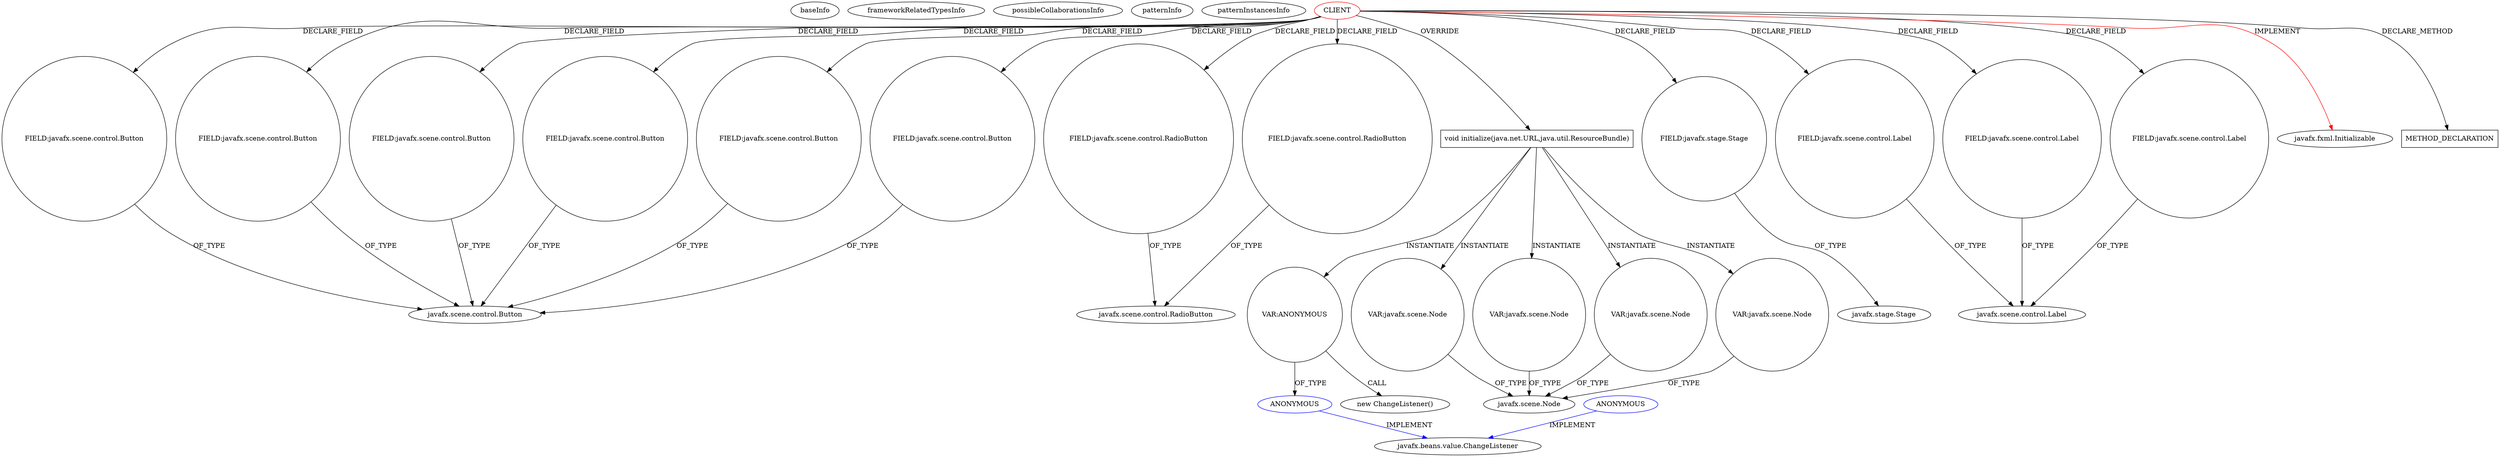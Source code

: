 digraph {
baseInfo[graphId=1362,category="pattern",isAnonymous=false,possibleRelation=true]
frameworkRelatedTypesInfo[0="javafx.fxml.Initializable"]
possibleCollaborationsInfo[0="1362~INSTANTIATION-OVERRIDING_METHOD_DECLARATION-~javafx.fxml.Initializable ~javafx.beans.value.ChangeListener ~false~true"]
patternInfo[frequency=2.0,patternRootClient=0]
patternInstancesInfo[0="bianconejo-CEFX~/bianconejo-CEFX/CEFX-master/src/cefx/CECommandeController.java~CECommandeController~2084",1="RomeoGolf-BC~/RomeoGolf-BC/BC-master/src/romeogolf/bc/MainController.java~MainController~1142"]
68[label="FIELD:javafx.scene.control.RadioButton",vertexType="FIELD_DECLARATION",isFrameworkType=false,shape=circle]
0[label="CLIENT",vertexType="ROOT_CLIENT_CLASS_DECLARATION",isFrameworkType=false,color=red]
18[label="FIELD:javafx.scene.control.Button",vertexType="FIELD_DECLARATION",isFrameworkType=false,shape=circle]
12[label="FIELD:javafx.scene.control.Button",vertexType="FIELD_DECLARATION",isFrameworkType=false,shape=circle]
10[label="FIELD:javafx.scene.control.Button",vertexType="FIELD_DECLARATION",isFrameworkType=false,shape=circle]
8[label="FIELD:javafx.scene.control.Button",vertexType="FIELD_DECLARATION",isFrameworkType=false,shape=circle]
14[label="FIELD:javafx.scene.control.Button",vertexType="FIELD_DECLARATION",isFrameworkType=false,shape=circle]
6[label="FIELD:javafx.scene.control.Button",vertexType="FIELD_DECLARATION",isFrameworkType=false,shape=circle]
69[label="javafx.scene.control.RadioButton",vertexType="FRAMEWORK_CLASS_TYPE",isFrameworkType=false]
70[label="FIELD:javafx.scene.control.RadioButton",vertexType="FIELD_DECLARATION",isFrameworkType=false,shape=circle]
104[label="void initialize(java.net.URL,java.util.ResourceBundle)",vertexType="OVERRIDING_METHOD_DECLARATION",isFrameworkType=false,shape=box]
48[label="FIELD:javafx.stage.Stage",vertexType="FIELD_DECLARATION",isFrameworkType=false,shape=circle]
56[label="FIELD:javafx.scene.control.Label",vertexType="FIELD_DECLARATION",isFrameworkType=false,shape=circle]
55[label="javafx.scene.control.Label",vertexType="FRAMEWORK_CLASS_TYPE",isFrameworkType=false]
54[label="FIELD:javafx.scene.control.Label",vertexType="FIELD_DECLARATION",isFrameworkType=false,shape=circle]
58[label="FIELD:javafx.scene.control.Label",vertexType="FIELD_DECLARATION",isFrameworkType=false,shape=circle]
7[label="javafx.scene.control.Button",vertexType="FRAMEWORK_CLASS_TYPE",isFrameworkType=false]
460[label="VAR:javafx.scene.Node",vertexType="VARIABLE_EXPRESION",isFrameworkType=false,shape=circle]
165[label="javafx.scene.Node",vertexType="FRAMEWORK_CLASS_TYPE",isFrameworkType=false]
322[label="VAR:javafx.scene.Node",vertexType="VARIABLE_EXPRESION",isFrameworkType=false,shape=circle]
185[label="VAR:ANONYMOUS",vertexType="VARIABLE_EXPRESION",isFrameworkType=false,shape=circle]
49[label="javafx.stage.Stage",vertexType="FRAMEWORK_CLASS_TYPE",isFrameworkType=false]
186[label="ANONYMOUS",vertexType="REFERENCE_ANONYMOUS_DECLARATION",isFrameworkType=false,color=blue]
184[label="new ChangeListener()",vertexType="CONSTRUCTOR_CALL",isFrameworkType=false]
174[label="javafx.beans.value.ChangeListener",vertexType="FRAMEWORK_INTERFACE_TYPE",isFrameworkType=false]
283[label="ANONYMOUS",vertexType="REFERENCE_ANONYMOUS_DECLARATION",isFrameworkType=false,color=blue]
466[label="VAR:javafx.scene.Node",vertexType="VARIABLE_EXPRESION",isFrameworkType=false,shape=circle]
1[label="javafx.fxml.Initializable",vertexType="FRAMEWORK_INTERFACE_TYPE",isFrameworkType=false]
454[label="VAR:javafx.scene.Node",vertexType="VARIABLE_EXPRESION",isFrameworkType=false,shape=circle]
697[label="METHOD_DECLARATION",vertexType="CLIENT_METHOD_DECLARATION",isFrameworkType=false,shape=box]
0->104[label="OVERRIDE"]
0->8[label="DECLARE_FIELD"]
322->165[label="OF_TYPE"]
8->7[label="OF_TYPE"]
0->58[label="DECLARE_FIELD"]
10->7[label="OF_TYPE"]
104->185[label="INSTANTIATE"]
54->55[label="OF_TYPE"]
185->184[label="CALL"]
0->1[label="IMPLEMENT",color=red]
0->14[label="DECLARE_FIELD"]
104->322[label="INSTANTIATE"]
185->186[label="OF_TYPE"]
0->56[label="DECLARE_FIELD"]
0->12[label="DECLARE_FIELD"]
0->697[label="DECLARE_METHOD"]
18->7[label="OF_TYPE"]
454->165[label="OF_TYPE"]
0->18[label="DECLARE_FIELD"]
104->460[label="INSTANTIATE"]
48->49[label="OF_TYPE"]
0->10[label="DECLARE_FIELD"]
460->165[label="OF_TYPE"]
0->54[label="DECLARE_FIELD"]
0->70[label="DECLARE_FIELD"]
0->48[label="DECLARE_FIELD"]
56->55[label="OF_TYPE"]
12->7[label="OF_TYPE"]
466->165[label="OF_TYPE"]
104->454[label="INSTANTIATE"]
6->7[label="OF_TYPE"]
186->174[label="IMPLEMENT",color=blue]
58->55[label="OF_TYPE"]
104->466[label="INSTANTIATE"]
0->68[label="DECLARE_FIELD"]
283->174[label="IMPLEMENT",color=blue]
68->69[label="OF_TYPE"]
70->69[label="OF_TYPE"]
0->6[label="DECLARE_FIELD"]
14->7[label="OF_TYPE"]
}
